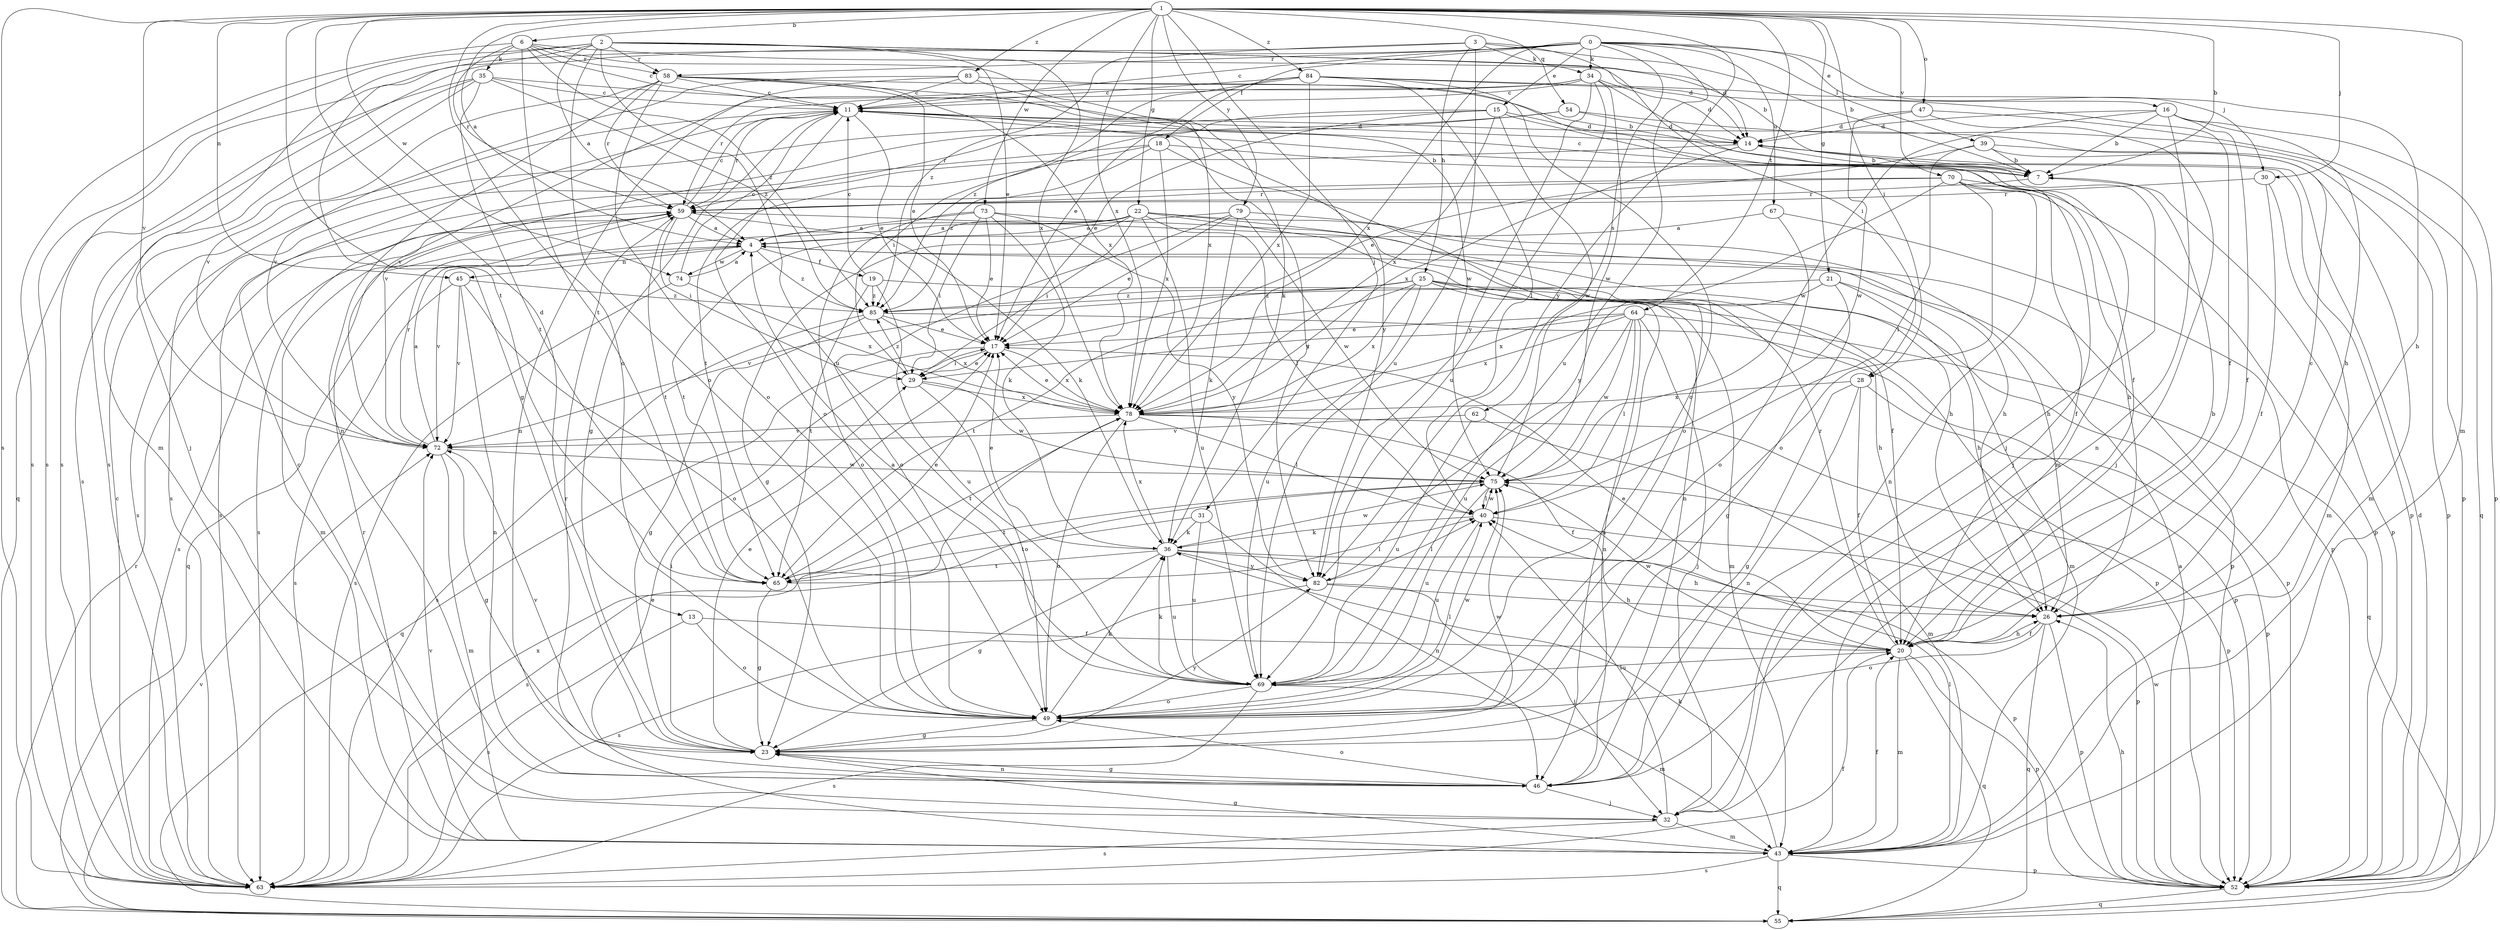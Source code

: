strict digraph  {
0;
1;
2;
3;
4;
6;
7;
11;
13;
14;
15;
16;
17;
18;
19;
20;
21;
22;
23;
25;
26;
28;
29;
30;
31;
32;
34;
35;
36;
39;
40;
43;
45;
46;
47;
49;
52;
54;
55;
58;
59;
62;
63;
64;
65;
67;
69;
70;
72;
73;
74;
75;
78;
79;
82;
83;
84;
85;
0 -> 11  [label=c];
0 -> 15  [label=e];
0 -> 16  [label=e];
0 -> 18  [label=f];
0 -> 30  [label=j];
0 -> 34  [label=k];
0 -> 39  [label=l];
0 -> 58  [label=r];
0 -> 62  [label=s];
0 -> 63  [label=s];
0 -> 67  [label=u];
0 -> 69  [label=u];
0 -> 78  [label=x];
1 -> 4  [label=a];
1 -> 6  [label=b];
1 -> 7  [label=b];
1 -> 13  [label=d];
1 -> 21  [label=g];
1 -> 22  [label=g];
1 -> 28  [label=i];
1 -> 30  [label=j];
1 -> 31  [label=j];
1 -> 43  [label=m];
1 -> 45  [label=n];
1 -> 47  [label=o];
1 -> 49  [label=o];
1 -> 54  [label=q];
1 -> 63  [label=s];
1 -> 64  [label=t];
1 -> 65  [label=t];
1 -> 70  [label=v];
1 -> 72  [label=v];
1 -> 73  [label=w];
1 -> 74  [label=w];
1 -> 78  [label=x];
1 -> 79  [label=y];
1 -> 82  [label=y];
1 -> 83  [label=z];
1 -> 84  [label=z];
2 -> 4  [label=a];
2 -> 7  [label=b];
2 -> 14  [label=d];
2 -> 17  [label=e];
2 -> 23  [label=g];
2 -> 43  [label=m];
2 -> 49  [label=o];
2 -> 58  [label=r];
2 -> 63  [label=s];
2 -> 69  [label=u];
2 -> 78  [label=x];
3 -> 7  [label=b];
3 -> 25  [label=h];
3 -> 28  [label=i];
3 -> 34  [label=k];
3 -> 63  [label=s];
3 -> 69  [label=u];
3 -> 85  [label=z];
4 -> 19  [label=f];
4 -> 45  [label=n];
4 -> 52  [label=p];
4 -> 72  [label=v];
4 -> 74  [label=w];
4 -> 85  [label=z];
6 -> 11  [label=c];
6 -> 14  [label=d];
6 -> 35  [label=k];
6 -> 36  [label=k];
6 -> 58  [label=r];
6 -> 59  [label=r];
6 -> 63  [label=s];
6 -> 65  [label=t];
6 -> 85  [label=z];
7 -> 11  [label=c];
7 -> 52  [label=p];
7 -> 59  [label=r];
11 -> 14  [label=d];
11 -> 17  [label=e];
11 -> 20  [label=f];
11 -> 23  [label=g];
11 -> 49  [label=o];
11 -> 59  [label=r];
11 -> 82  [label=y];
13 -> 20  [label=f];
13 -> 49  [label=o];
13 -> 63  [label=s];
14 -> 7  [label=b];
14 -> 52  [label=p];
14 -> 63  [label=s];
14 -> 78  [label=x];
15 -> 14  [label=d];
15 -> 17  [label=e];
15 -> 32  [label=j];
15 -> 63  [label=s];
15 -> 72  [label=v];
15 -> 75  [label=w];
15 -> 78  [label=x];
16 -> 7  [label=b];
16 -> 14  [label=d];
16 -> 20  [label=f];
16 -> 26  [label=h];
16 -> 46  [label=n];
16 -> 52  [label=p];
16 -> 75  [label=w];
17 -> 29  [label=i];
17 -> 55  [label=q];
17 -> 78  [label=x];
18 -> 7  [label=b];
18 -> 49  [label=o];
18 -> 63  [label=s];
18 -> 65  [label=t];
18 -> 78  [label=x];
18 -> 85  [label=z];
19 -> 11  [label=c];
19 -> 52  [label=p];
19 -> 65  [label=t];
19 -> 69  [label=u];
19 -> 85  [label=z];
20 -> 7  [label=b];
20 -> 17  [label=e];
20 -> 26  [label=h];
20 -> 43  [label=m];
20 -> 52  [label=p];
20 -> 55  [label=q];
20 -> 59  [label=r];
20 -> 69  [label=u];
20 -> 75  [label=w];
21 -> 23  [label=g];
21 -> 26  [label=h];
21 -> 43  [label=m];
21 -> 78  [label=x];
21 -> 85  [label=z];
22 -> 4  [label=a];
22 -> 20  [label=f];
22 -> 23  [label=g];
22 -> 26  [label=h];
22 -> 29  [label=i];
22 -> 40  [label=l];
22 -> 46  [label=n];
22 -> 55  [label=q];
22 -> 65  [label=t];
22 -> 69  [label=u];
23 -> 17  [label=e];
23 -> 29  [label=i];
23 -> 46  [label=n];
23 -> 72  [label=v];
23 -> 75  [label=w];
23 -> 82  [label=y];
25 -> 26  [label=h];
25 -> 43  [label=m];
25 -> 46  [label=n];
25 -> 52  [label=p];
25 -> 65  [label=t];
25 -> 69  [label=u];
25 -> 72  [label=v];
25 -> 78  [label=x];
25 -> 85  [label=z];
26 -> 11  [label=c];
26 -> 20  [label=f];
26 -> 49  [label=o];
26 -> 52  [label=p];
26 -> 55  [label=q];
28 -> 20  [label=f];
28 -> 23  [label=g];
28 -> 46  [label=n];
28 -> 52  [label=p];
28 -> 78  [label=x];
29 -> 17  [label=e];
29 -> 49  [label=o];
29 -> 75  [label=w];
29 -> 78  [label=x];
29 -> 85  [label=z];
30 -> 20  [label=f];
30 -> 43  [label=m];
30 -> 59  [label=r];
31 -> 36  [label=k];
31 -> 46  [label=n];
31 -> 65  [label=t];
31 -> 69  [label=u];
32 -> 11  [label=c];
32 -> 40  [label=l];
32 -> 43  [label=m];
32 -> 63  [label=s];
34 -> 11  [label=c];
34 -> 14  [label=d];
34 -> 32  [label=j];
34 -> 59  [label=r];
34 -> 69  [label=u];
34 -> 72  [label=v];
34 -> 75  [label=w];
34 -> 82  [label=y];
35 -> 11  [label=c];
35 -> 32  [label=j];
35 -> 55  [label=q];
35 -> 63  [label=s];
35 -> 65  [label=t];
35 -> 75  [label=w];
35 -> 85  [label=z];
36 -> 17  [label=e];
36 -> 23  [label=g];
36 -> 26  [label=h];
36 -> 52  [label=p];
36 -> 65  [label=t];
36 -> 69  [label=u];
36 -> 75  [label=w];
36 -> 78  [label=x];
36 -> 82  [label=y];
39 -> 7  [label=b];
39 -> 17  [label=e];
39 -> 40  [label=l];
39 -> 43  [label=m];
39 -> 52  [label=p];
40 -> 36  [label=k];
40 -> 52  [label=p];
40 -> 69  [label=u];
40 -> 75  [label=w];
43 -> 17  [label=e];
43 -> 20  [label=f];
43 -> 23  [label=g];
43 -> 36  [label=k];
43 -> 40  [label=l];
43 -> 52  [label=p];
43 -> 55  [label=q];
43 -> 59  [label=r];
43 -> 63  [label=s];
43 -> 72  [label=v];
45 -> 46  [label=n];
45 -> 49  [label=o];
45 -> 63  [label=s];
45 -> 72  [label=v];
45 -> 85  [label=z];
46 -> 23  [label=g];
46 -> 32  [label=j];
46 -> 49  [label=o];
46 -> 59  [label=r];
47 -> 14  [label=d];
47 -> 32  [label=j];
47 -> 55  [label=q];
47 -> 75  [label=w];
49 -> 23  [label=g];
49 -> 36  [label=k];
49 -> 40  [label=l];
49 -> 75  [label=w];
52 -> 4  [label=a];
52 -> 14  [label=d];
52 -> 26  [label=h];
52 -> 55  [label=q];
52 -> 75  [label=w];
54 -> 14  [label=d];
54 -> 29  [label=i];
54 -> 52  [label=p];
54 -> 59  [label=r];
55 -> 59  [label=r];
55 -> 72  [label=v];
58 -> 7  [label=b];
58 -> 11  [label=c];
58 -> 17  [label=e];
58 -> 46  [label=n];
58 -> 49  [label=o];
58 -> 59  [label=r];
58 -> 72  [label=v];
58 -> 78  [label=x];
58 -> 82  [label=y];
59 -> 4  [label=a];
59 -> 11  [label=c];
59 -> 29  [label=i];
59 -> 36  [label=k];
59 -> 43  [label=m];
59 -> 63  [label=s];
59 -> 65  [label=t];
62 -> 43  [label=m];
62 -> 69  [label=u];
62 -> 72  [label=v];
63 -> 11  [label=c];
63 -> 20  [label=f];
63 -> 78  [label=x];
64 -> 17  [label=e];
64 -> 29  [label=i];
64 -> 32  [label=j];
64 -> 40  [label=l];
64 -> 46  [label=n];
64 -> 55  [label=q];
64 -> 69  [label=u];
64 -> 75  [label=w];
64 -> 78  [label=x];
65 -> 17  [label=e];
65 -> 23  [label=g];
65 -> 40  [label=l];
67 -> 4  [label=a];
67 -> 49  [label=o];
67 -> 52  [label=p];
69 -> 4  [label=a];
69 -> 36  [label=k];
69 -> 43  [label=m];
69 -> 49  [label=o];
69 -> 63  [label=s];
70 -> 20  [label=f];
70 -> 26  [label=h];
70 -> 46  [label=n];
70 -> 49  [label=o];
70 -> 52  [label=p];
70 -> 59  [label=r];
70 -> 63  [label=s];
70 -> 82  [label=y];
72 -> 4  [label=a];
72 -> 23  [label=g];
72 -> 43  [label=m];
72 -> 59  [label=r];
72 -> 75  [label=w];
73 -> 4  [label=a];
73 -> 17  [label=e];
73 -> 26  [label=h];
73 -> 29  [label=i];
73 -> 36  [label=k];
73 -> 49  [label=o];
73 -> 82  [label=y];
74 -> 4  [label=a];
74 -> 11  [label=c];
74 -> 63  [label=s];
74 -> 78  [label=x];
75 -> 40  [label=l];
75 -> 63  [label=s];
75 -> 65  [label=t];
75 -> 69  [label=u];
78 -> 17  [label=e];
78 -> 20  [label=f];
78 -> 40  [label=l];
78 -> 49  [label=o];
78 -> 52  [label=p];
78 -> 65  [label=t];
78 -> 72  [label=v];
79 -> 4  [label=a];
79 -> 17  [label=e];
79 -> 26  [label=h];
79 -> 36  [label=k];
79 -> 49  [label=o];
79 -> 75  [label=w];
82 -> 26  [label=h];
82 -> 32  [label=j];
82 -> 40  [label=l];
82 -> 63  [label=s];
83 -> 11  [label=c];
83 -> 43  [label=m];
83 -> 46  [label=n];
83 -> 72  [label=v];
83 -> 78  [label=x];
84 -> 11  [label=c];
84 -> 17  [label=e];
84 -> 20  [label=f];
84 -> 26  [label=h];
84 -> 40  [label=l];
84 -> 49  [label=o];
84 -> 78  [label=x];
84 -> 85  [label=z];
85 -> 17  [label=e];
85 -> 23  [label=g];
85 -> 52  [label=p];
85 -> 63  [label=s];
85 -> 78  [label=x];
}

